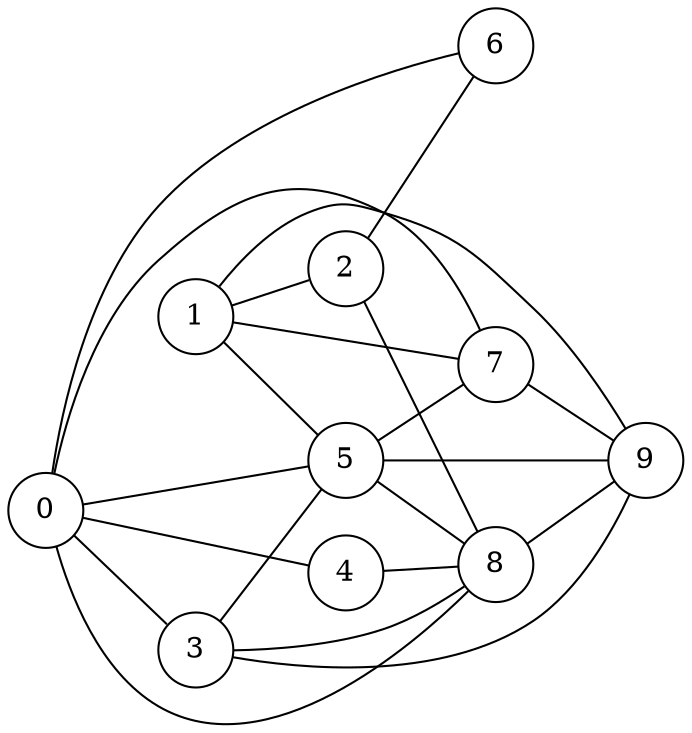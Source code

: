 graph unix {
	graph [ dpi = 300 ];
	node [shape=circle];
	size="6,6";
	rankdir="LR";

	0 -- 3
	0 -- 4
	0 -- 5
	0 -- 6
	0 -- 7
	0 -- 8
	1 -- 2
	1 -- 5
	1 -- 7
	1 -- 9
	2 -- 6
	2 -- 8
	3 -- 5
	3 -- 8
	3 -- 9
	4 -- 8
	5 -- 7
	5 -- 8
	5 -- 9
	7 -- 9
	8 -- 9
}
